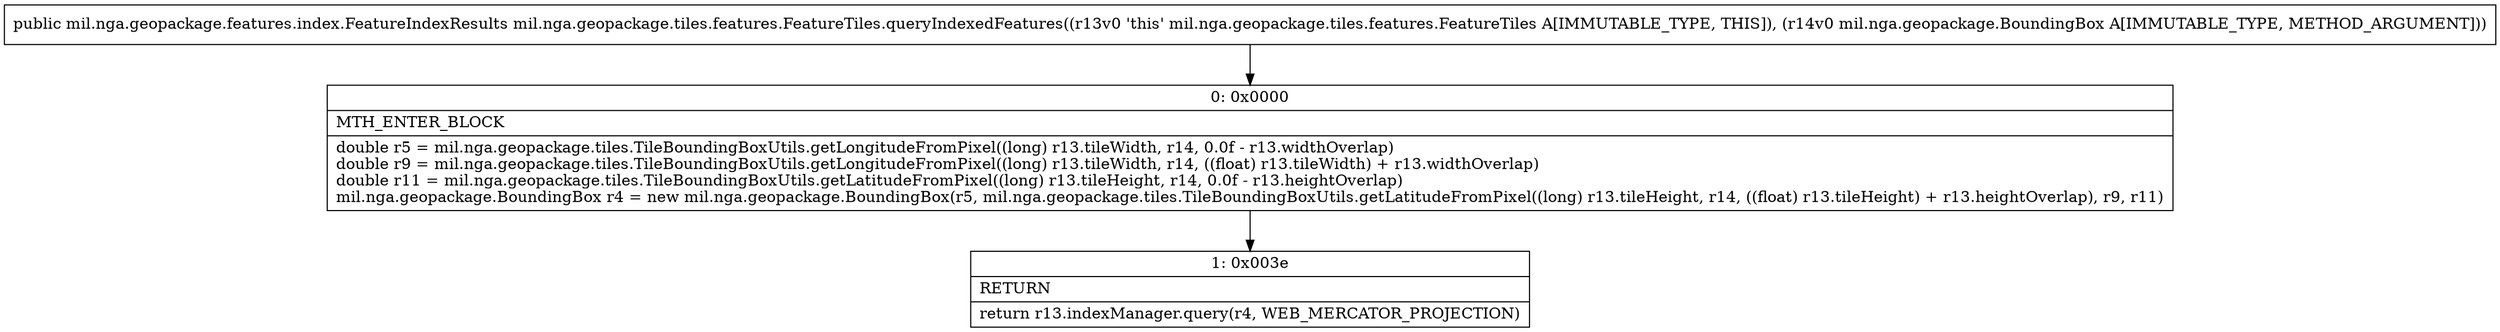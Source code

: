 digraph "CFG formil.nga.geopackage.tiles.features.FeatureTiles.queryIndexedFeatures(Lmil\/nga\/geopackage\/BoundingBox;)Lmil\/nga\/geopackage\/features\/index\/FeatureIndexResults;" {
Node_0 [shape=record,label="{0\:\ 0x0000|MTH_ENTER_BLOCK\l|double r5 = mil.nga.geopackage.tiles.TileBoundingBoxUtils.getLongitudeFromPixel((long) r13.tileWidth, r14, 0.0f \- r13.widthOverlap)\ldouble r9 = mil.nga.geopackage.tiles.TileBoundingBoxUtils.getLongitudeFromPixel((long) r13.tileWidth, r14, ((float) r13.tileWidth) + r13.widthOverlap)\ldouble r11 = mil.nga.geopackage.tiles.TileBoundingBoxUtils.getLatitudeFromPixel((long) r13.tileHeight, r14, 0.0f \- r13.heightOverlap)\lmil.nga.geopackage.BoundingBox r4 = new mil.nga.geopackage.BoundingBox(r5, mil.nga.geopackage.tiles.TileBoundingBoxUtils.getLatitudeFromPixel((long) r13.tileHeight, r14, ((float) r13.tileHeight) + r13.heightOverlap), r9, r11)\l}"];
Node_1 [shape=record,label="{1\:\ 0x003e|RETURN\l|return r13.indexManager.query(r4, WEB_MERCATOR_PROJECTION)\l}"];
MethodNode[shape=record,label="{public mil.nga.geopackage.features.index.FeatureIndexResults mil.nga.geopackage.tiles.features.FeatureTiles.queryIndexedFeatures((r13v0 'this' mil.nga.geopackage.tiles.features.FeatureTiles A[IMMUTABLE_TYPE, THIS]), (r14v0 mil.nga.geopackage.BoundingBox A[IMMUTABLE_TYPE, METHOD_ARGUMENT])) }"];
MethodNode -> Node_0;
Node_0 -> Node_1;
}

